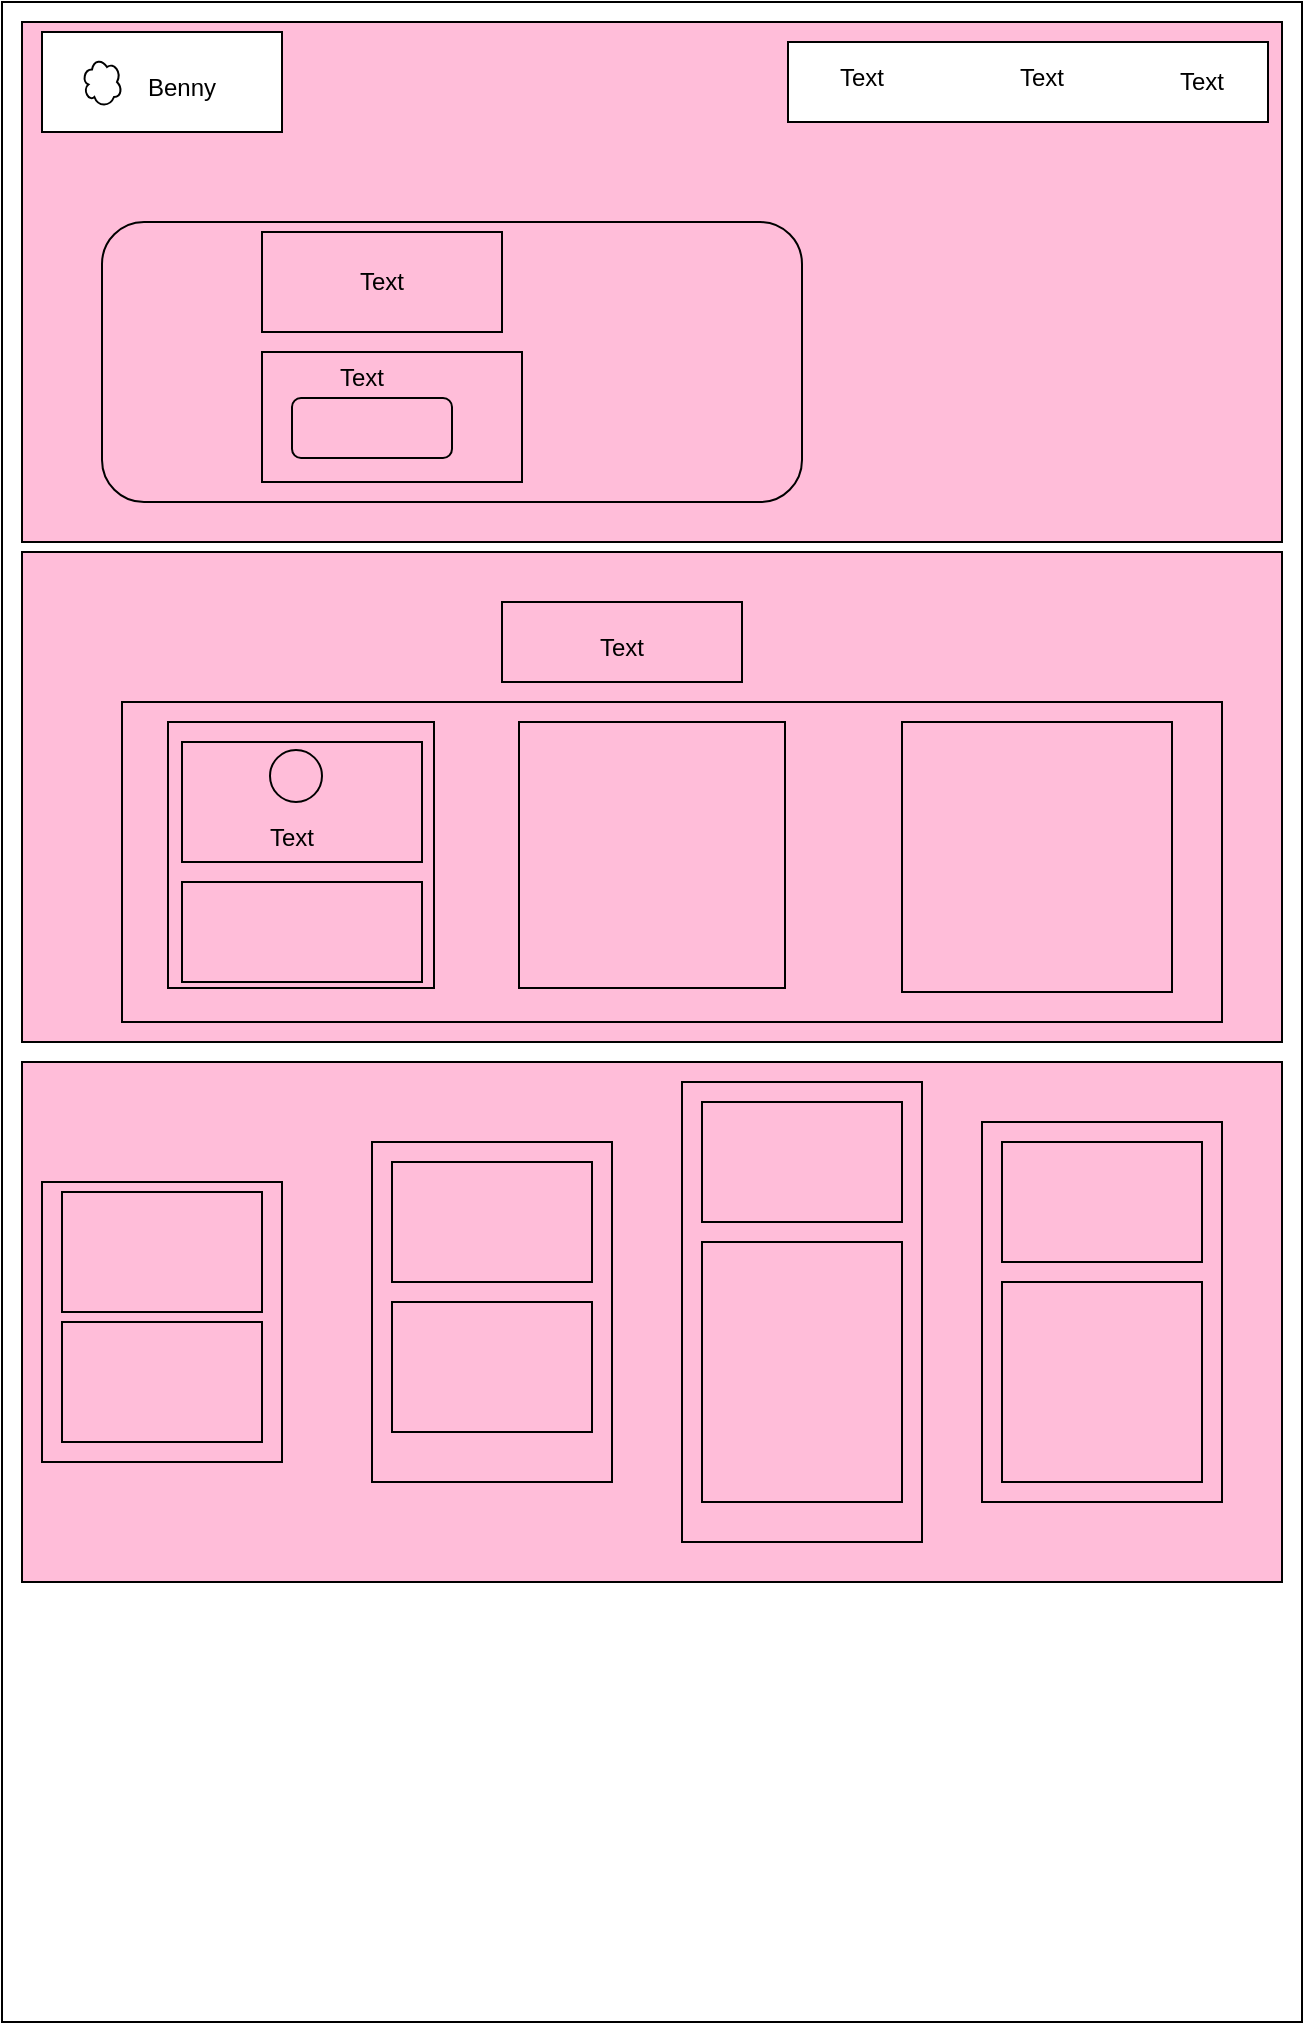 <mxfile version="12.2.4" pages="1"><diagram id="0IZFCbfgcb5yYJhvOYYI" name="Page-1"><mxGraphModel dx="796" dy="469" grid="1" gridSize="10" guides="1" tooltips="1" connect="1" arrows="1" fold="1" page="1" pageScale="1" pageWidth="827" pageHeight="1169" math="0" shadow="0"><root><mxCell id="0"/><mxCell id="1" parent="0"/><mxCell id="2" value="" style="rounded=0;whiteSpace=wrap;html=1;" parent="1" vertex="1"><mxGeometry x="20" y="20" width="650" height="1010" as="geometry"/></mxCell><mxCell id="3" value="" style="rounded=0;whiteSpace=wrap;html=1;fillColor=#FFBDD9;" parent="1" vertex="1"><mxGeometry x="30" y="30" width="630" height="260" as="geometry"/></mxCell><mxCell id="4" value="" style="rounded=0;whiteSpace=wrap;html=1;" parent="1" vertex="1"><mxGeometry x="40" y="35" width="120" height="50" as="geometry"/></mxCell><mxCell id="5" value="" style="ellipse;shape=cloud;whiteSpace=wrap;html=1;" parent="1" vertex="1"><mxGeometry x="60" y="47.5" width="20" height="25" as="geometry"/></mxCell><mxCell id="7" value="Benny" style="text;html=1;strokeColor=none;fillColor=none;align=center;verticalAlign=middle;whiteSpace=wrap;rounded=0;" parent="1" vertex="1"><mxGeometry x="90" y="52.5" width="40" height="20" as="geometry"/></mxCell><mxCell id="10" value="" style="rounded=0;whiteSpace=wrap;html=1;" parent="1" vertex="1"><mxGeometry x="413" y="40" width="240" height="40" as="geometry"/></mxCell><mxCell id="11" value="Text" style="text;html=1;strokeColor=none;fillColor=none;align=center;verticalAlign=middle;whiteSpace=wrap;rounded=0;" parent="1" vertex="1"><mxGeometry x="430" y="47.5" width="40" height="20" as="geometry"/></mxCell><mxCell id="12" value="Text" style="text;html=1;strokeColor=none;fillColor=none;align=center;verticalAlign=middle;whiteSpace=wrap;rounded=0;" parent="1" vertex="1"><mxGeometry x="520" y="47.5" width="40" height="20" as="geometry"/></mxCell><mxCell id="13" value="Text" style="text;html=1;strokeColor=none;fillColor=none;align=center;verticalAlign=middle;whiteSpace=wrap;rounded=0;" parent="1" vertex="1"><mxGeometry x="600" y="50" width="40" height="20" as="geometry"/></mxCell><mxCell id="16" value="" style="rounded=1;whiteSpace=wrap;html=1;fillColor=#FFBDD9;" parent="1" vertex="1"><mxGeometry x="70" y="130" width="350" height="140" as="geometry"/></mxCell><mxCell id="20" value="" style="rounded=0;whiteSpace=wrap;html=1;fillColor=#FFBDD9;" parent="1" vertex="1"><mxGeometry x="150" y="135" width="120" height="50" as="geometry"/></mxCell><mxCell id="21" value="Text" style="text;html=1;strokeColor=none;fillColor=none;align=center;verticalAlign=middle;whiteSpace=wrap;rounded=0;" parent="1" vertex="1"><mxGeometry x="160" y="150" width="100" height="20" as="geometry"/></mxCell><mxCell id="23" value="" style="rounded=0;whiteSpace=wrap;html=1;fillColor=#FFBDD9;" parent="1" vertex="1"><mxGeometry x="150" y="195" width="130" height="65" as="geometry"/></mxCell><mxCell id="25" value="Text" style="text;html=1;strokeColor=none;fillColor=none;align=center;verticalAlign=middle;whiteSpace=wrap;rounded=0;" parent="1" vertex="1"><mxGeometry x="180" y="198" width="40" height="20" as="geometry"/></mxCell><mxCell id="27" value="" style="rounded=1;whiteSpace=wrap;html=1;fillColor=#FFBDD9;" parent="1" vertex="1"><mxGeometry x="165" y="218" width="80" height="30" as="geometry"/></mxCell><mxCell id="31" value="" style="rounded=0;whiteSpace=wrap;html=1;fillColor=#FFBDD9;" parent="1" vertex="1"><mxGeometry x="30" y="295" width="630" height="245" as="geometry"/></mxCell><mxCell id="32" value="" style="rounded=0;whiteSpace=wrap;html=1;fillColor=#FFBDD9;" parent="1" vertex="1"><mxGeometry x="270" y="320" width="120" height="40" as="geometry"/></mxCell><mxCell id="33" value="Text" style="text;html=1;strokeColor=none;fillColor=none;align=center;verticalAlign=middle;whiteSpace=wrap;rounded=0;" parent="1" vertex="1"><mxGeometry x="310" y="332.5" width="40" height="20" as="geometry"/></mxCell><mxCell id="35" value="" style="rounded=0;whiteSpace=wrap;html=1;fillColor=#FFBDD9;" parent="1" vertex="1"><mxGeometry x="80" y="370" width="550" height="160" as="geometry"/></mxCell><mxCell id="36" value="" style="whiteSpace=wrap;html=1;aspect=fixed;fillColor=#FFBDD9;" parent="1" vertex="1"><mxGeometry x="103" y="380" width="133" height="133" as="geometry"/></mxCell><mxCell id="37" value="" style="whiteSpace=wrap;html=1;aspect=fixed;fillColor=#FFBDD9;" parent="1" vertex="1"><mxGeometry x="278.5" y="380" width="133" height="133" as="geometry"/></mxCell><mxCell id="38" value="" style="whiteSpace=wrap;html=1;aspect=fixed;fillColor=#FFBDD9;" parent="1" vertex="1"><mxGeometry x="470" y="380" width="135" height="135" as="geometry"/></mxCell><mxCell id="39" value="" style="ellipse;whiteSpace=wrap;html=1;aspect=fixed;fillColor=#FFBDD9;" parent="1" vertex="1"><mxGeometry x="150" y="394" width="26" height="26" as="geometry"/></mxCell><mxCell id="40" value="" style="rounded=0;whiteSpace=wrap;html=1;fillColor=#FFBDD9;" parent="1" vertex="1"><mxGeometry x="110" y="390" width="120" height="60" as="geometry"/></mxCell><mxCell id="41" value="" style="ellipse;whiteSpace=wrap;html=1;aspect=fixed;fillColor=#FFBDD9;" parent="1" vertex="1"><mxGeometry x="154" y="394" width="26" height="26" as="geometry"/></mxCell><mxCell id="42" value="Text" style="text;html=1;strokeColor=none;fillColor=none;align=center;verticalAlign=middle;whiteSpace=wrap;rounded=0;" parent="1" vertex="1"><mxGeometry x="145" y="428" width="40" height="20" as="geometry"/></mxCell><mxCell id="43" value="" style="rounded=0;whiteSpace=wrap;html=1;fillColor=#FFBDD9;" parent="1" vertex="1"><mxGeometry x="110" y="460" width="120" height="50" as="geometry"/></mxCell><mxCell id="44" value="" style="rounded=0;whiteSpace=wrap;html=1;fillColor=#FFBDD9;" parent="1" vertex="1"><mxGeometry x="30" y="550" width="630" height="260" as="geometry"/></mxCell><mxCell id="45" value="" style="rounded=0;whiteSpace=wrap;html=1;fillColor=#FFBDD9;" parent="1" vertex="1"><mxGeometry x="40" y="610" width="120" height="140" as="geometry"/></mxCell><mxCell id="46" value="" style="rounded=0;whiteSpace=wrap;html=1;fillColor=#FFBDD9;" parent="1" vertex="1"><mxGeometry x="205" y="590" width="120" height="170" as="geometry"/></mxCell><mxCell id="47" value="" style="rounded=0;whiteSpace=wrap;html=1;fillColor=#FFBDD9;" parent="1" vertex="1"><mxGeometry x="360" y="560" width="120" height="230" as="geometry"/></mxCell><mxCell id="48" value="" style="rounded=0;whiteSpace=wrap;html=1;fillColor=#FFBDD9;" parent="1" vertex="1"><mxGeometry x="510" y="580" width="120" height="190" as="geometry"/></mxCell><mxCell id="49" value="" style="rounded=0;whiteSpace=wrap;html=1;fillColor=#FFBDD9;" parent="1" vertex="1"><mxGeometry x="50" y="615" width="100" height="60" as="geometry"/></mxCell><mxCell id="50" value="" style="rounded=0;whiteSpace=wrap;html=1;fillColor=#FFBDD9;" parent="1" vertex="1"><mxGeometry x="50" y="680" width="100" height="60" as="geometry"/></mxCell><mxCell id="51" value="" style="rounded=0;whiteSpace=wrap;html=1;fillColor=#FFBDD9;" parent="1" vertex="1"><mxGeometry x="215" y="600" width="100" height="60" as="geometry"/></mxCell><mxCell id="52" value="" style="rounded=0;whiteSpace=wrap;html=1;fillColor=#FFBDD9;" parent="1" vertex="1"><mxGeometry x="215" y="670" width="100" height="65" as="geometry"/></mxCell><mxCell id="53" value="" style="rounded=0;whiteSpace=wrap;html=1;fillColor=#FFBDD9;" parent="1" vertex="1"><mxGeometry x="370" y="640" width="100" height="130" as="geometry"/></mxCell><mxCell id="54" value="" style="rounded=0;whiteSpace=wrap;html=1;fillColor=#FFBDD9;" parent="1" vertex="1"><mxGeometry x="370" y="570" width="100" height="60" as="geometry"/></mxCell><mxCell id="55" value="" style="rounded=0;whiteSpace=wrap;html=1;fillColor=#FFBDD9;" parent="1" vertex="1"><mxGeometry x="520" y="590" width="100" height="60" as="geometry"/></mxCell><mxCell id="56" value="" style="rounded=0;whiteSpace=wrap;html=1;fillColor=#FFBDD9;" parent="1" vertex="1"><mxGeometry x="520" y="660" width="100" height="100" as="geometry"/></mxCell></root></mxGraphModel></diagram></mxfile>